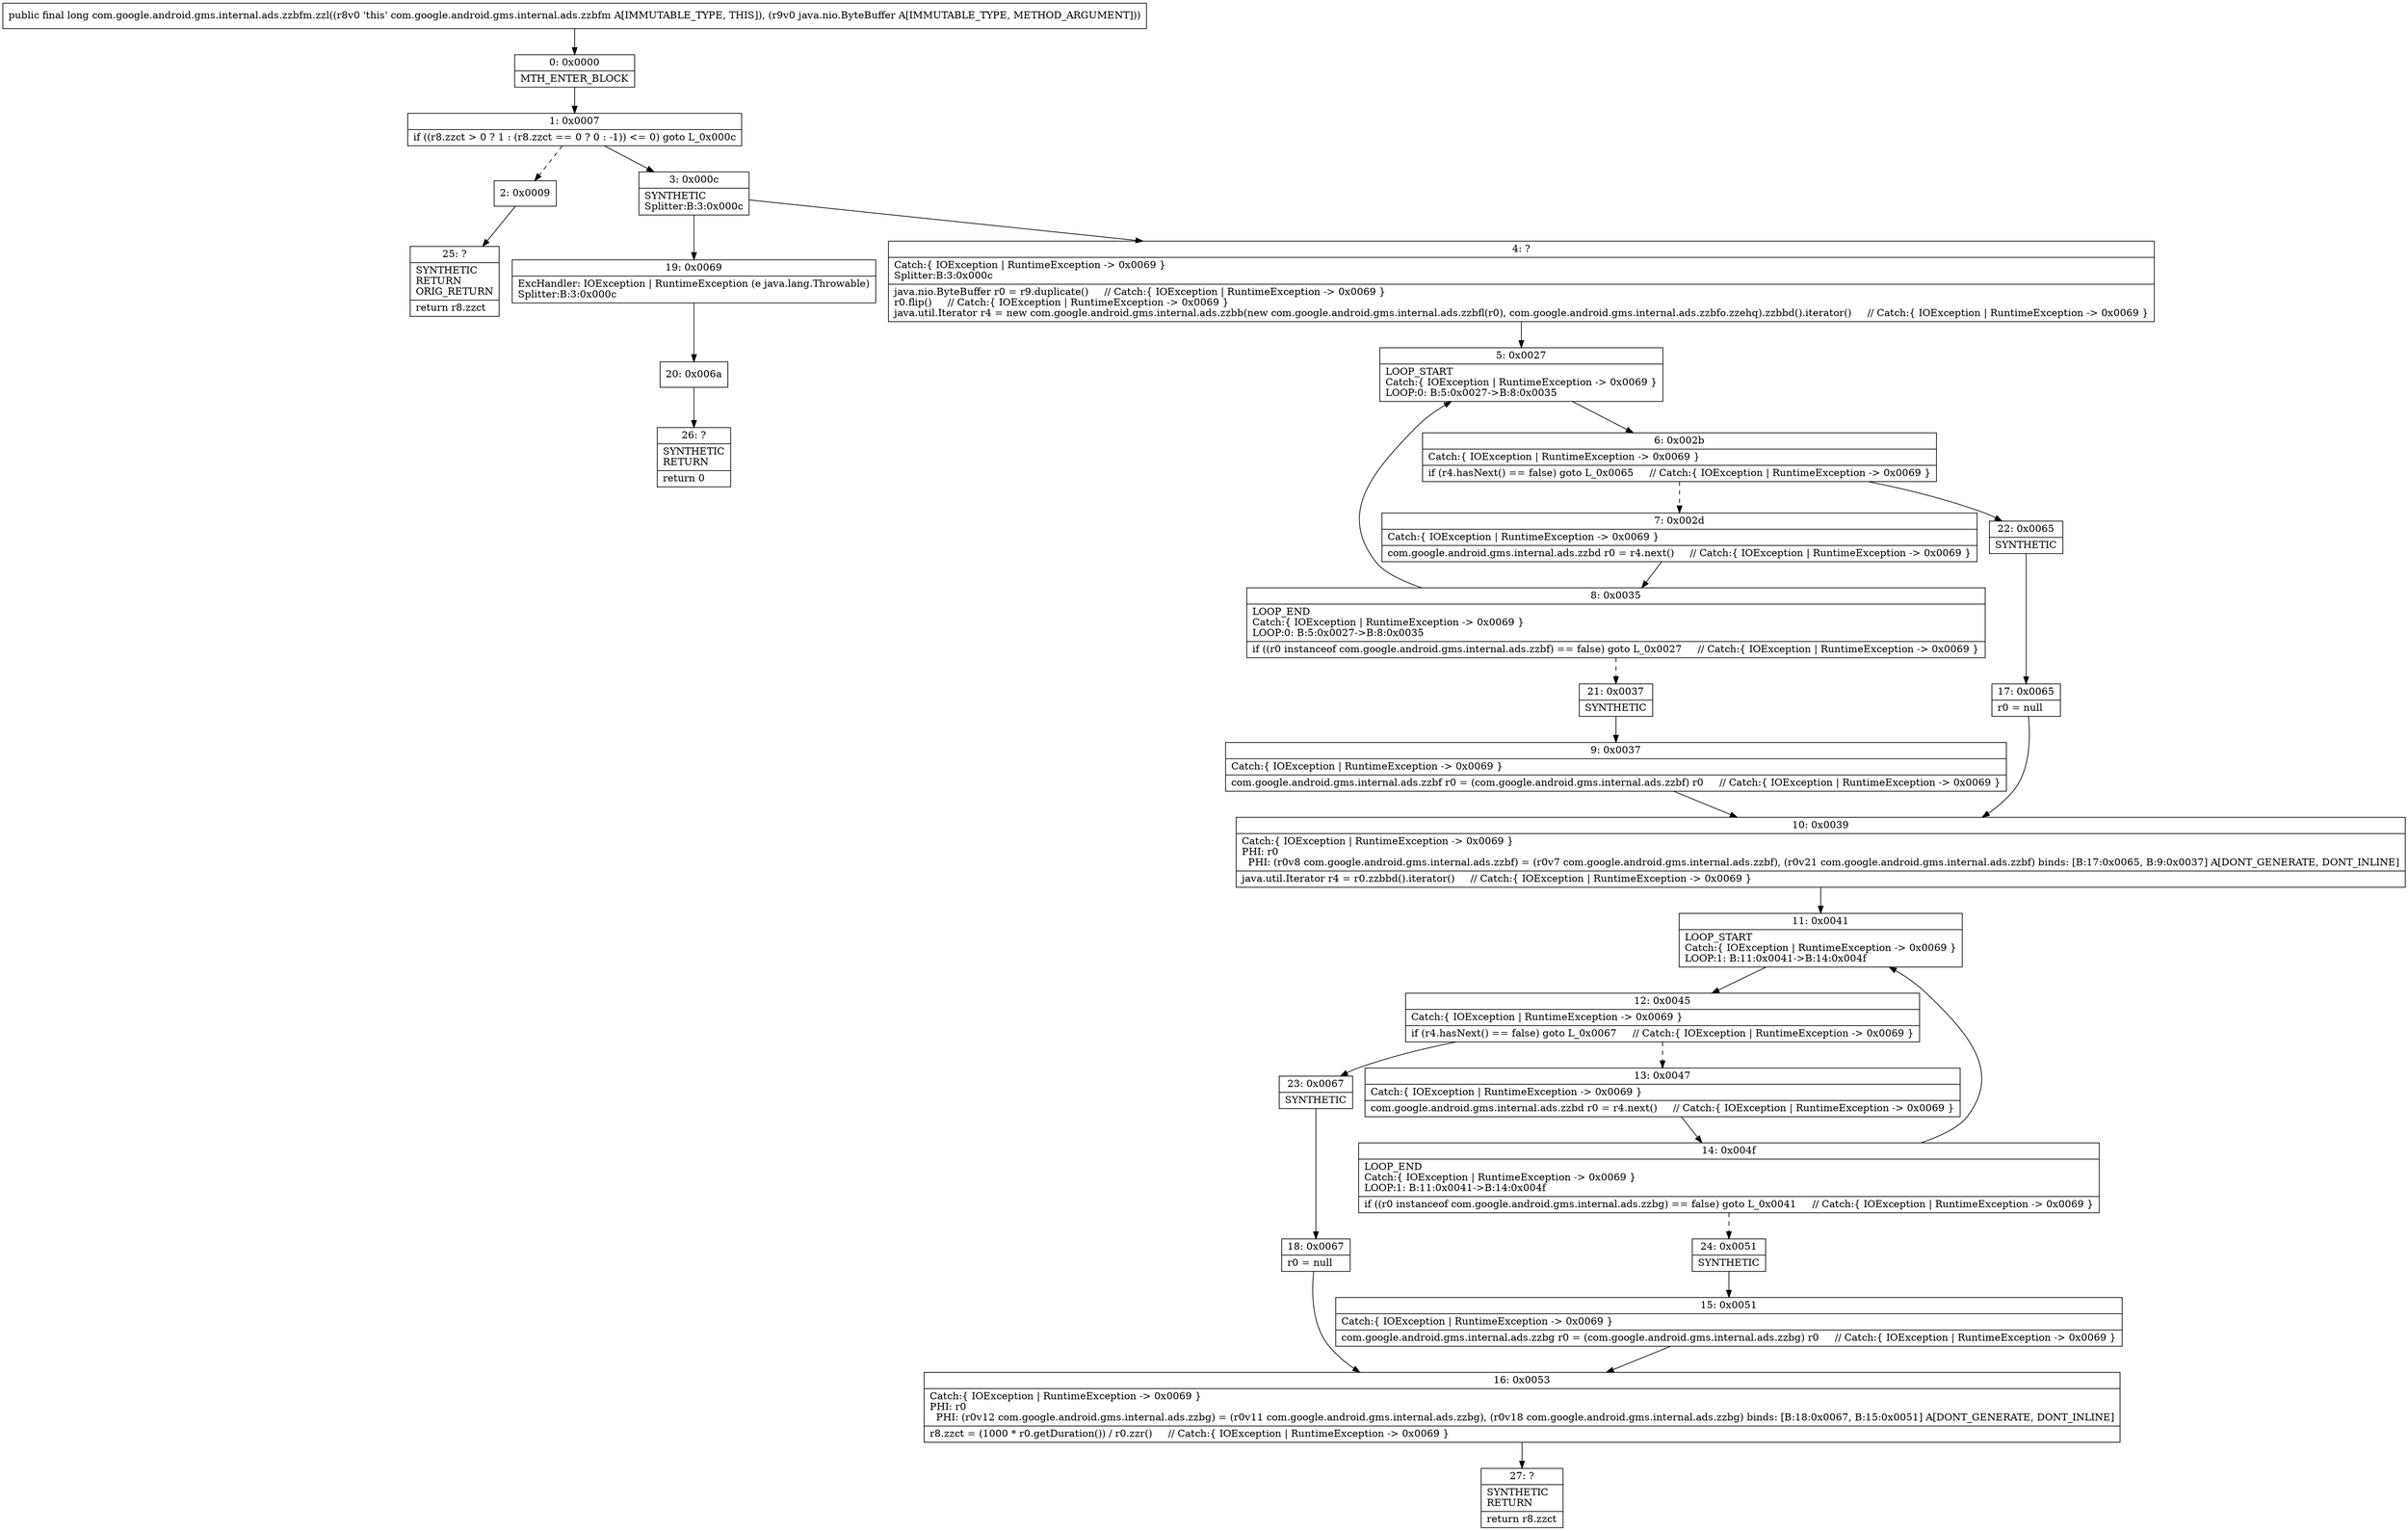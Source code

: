 digraph "CFG forcom.google.android.gms.internal.ads.zzbfm.zzl(Ljava\/nio\/ByteBuffer;)J" {
Node_0 [shape=record,label="{0\:\ 0x0000|MTH_ENTER_BLOCK\l}"];
Node_1 [shape=record,label="{1\:\ 0x0007|if ((r8.zzct \> 0 ? 1 : (r8.zzct == 0 ? 0 : \-1)) \<= 0) goto L_0x000c\l}"];
Node_2 [shape=record,label="{2\:\ 0x0009}"];
Node_3 [shape=record,label="{3\:\ 0x000c|SYNTHETIC\lSplitter:B:3:0x000c\l}"];
Node_4 [shape=record,label="{4\:\ ?|Catch:\{ IOException \| RuntimeException \-\> 0x0069 \}\lSplitter:B:3:0x000c\l|java.nio.ByteBuffer r0 = r9.duplicate()     \/\/ Catch:\{ IOException \| RuntimeException \-\> 0x0069 \}\lr0.flip()     \/\/ Catch:\{ IOException \| RuntimeException \-\> 0x0069 \}\ljava.util.Iterator r4 = new com.google.android.gms.internal.ads.zzbb(new com.google.android.gms.internal.ads.zzbfl(r0), com.google.android.gms.internal.ads.zzbfo.zzehq).zzbbd().iterator()     \/\/ Catch:\{ IOException \| RuntimeException \-\> 0x0069 \}\l}"];
Node_5 [shape=record,label="{5\:\ 0x0027|LOOP_START\lCatch:\{ IOException \| RuntimeException \-\> 0x0069 \}\lLOOP:0: B:5:0x0027\-\>B:8:0x0035\l}"];
Node_6 [shape=record,label="{6\:\ 0x002b|Catch:\{ IOException \| RuntimeException \-\> 0x0069 \}\l|if (r4.hasNext() == false) goto L_0x0065     \/\/ Catch:\{ IOException \| RuntimeException \-\> 0x0069 \}\l}"];
Node_7 [shape=record,label="{7\:\ 0x002d|Catch:\{ IOException \| RuntimeException \-\> 0x0069 \}\l|com.google.android.gms.internal.ads.zzbd r0 = r4.next()     \/\/ Catch:\{ IOException \| RuntimeException \-\> 0x0069 \}\l}"];
Node_8 [shape=record,label="{8\:\ 0x0035|LOOP_END\lCatch:\{ IOException \| RuntimeException \-\> 0x0069 \}\lLOOP:0: B:5:0x0027\-\>B:8:0x0035\l|if ((r0 instanceof com.google.android.gms.internal.ads.zzbf) == false) goto L_0x0027     \/\/ Catch:\{ IOException \| RuntimeException \-\> 0x0069 \}\l}"];
Node_9 [shape=record,label="{9\:\ 0x0037|Catch:\{ IOException \| RuntimeException \-\> 0x0069 \}\l|com.google.android.gms.internal.ads.zzbf r0 = (com.google.android.gms.internal.ads.zzbf) r0     \/\/ Catch:\{ IOException \| RuntimeException \-\> 0x0069 \}\l}"];
Node_10 [shape=record,label="{10\:\ 0x0039|Catch:\{ IOException \| RuntimeException \-\> 0x0069 \}\lPHI: r0 \l  PHI: (r0v8 com.google.android.gms.internal.ads.zzbf) = (r0v7 com.google.android.gms.internal.ads.zzbf), (r0v21 com.google.android.gms.internal.ads.zzbf) binds: [B:17:0x0065, B:9:0x0037] A[DONT_GENERATE, DONT_INLINE]\l|java.util.Iterator r4 = r0.zzbbd().iterator()     \/\/ Catch:\{ IOException \| RuntimeException \-\> 0x0069 \}\l}"];
Node_11 [shape=record,label="{11\:\ 0x0041|LOOP_START\lCatch:\{ IOException \| RuntimeException \-\> 0x0069 \}\lLOOP:1: B:11:0x0041\-\>B:14:0x004f\l}"];
Node_12 [shape=record,label="{12\:\ 0x0045|Catch:\{ IOException \| RuntimeException \-\> 0x0069 \}\l|if (r4.hasNext() == false) goto L_0x0067     \/\/ Catch:\{ IOException \| RuntimeException \-\> 0x0069 \}\l}"];
Node_13 [shape=record,label="{13\:\ 0x0047|Catch:\{ IOException \| RuntimeException \-\> 0x0069 \}\l|com.google.android.gms.internal.ads.zzbd r0 = r4.next()     \/\/ Catch:\{ IOException \| RuntimeException \-\> 0x0069 \}\l}"];
Node_14 [shape=record,label="{14\:\ 0x004f|LOOP_END\lCatch:\{ IOException \| RuntimeException \-\> 0x0069 \}\lLOOP:1: B:11:0x0041\-\>B:14:0x004f\l|if ((r0 instanceof com.google.android.gms.internal.ads.zzbg) == false) goto L_0x0041     \/\/ Catch:\{ IOException \| RuntimeException \-\> 0x0069 \}\l}"];
Node_15 [shape=record,label="{15\:\ 0x0051|Catch:\{ IOException \| RuntimeException \-\> 0x0069 \}\l|com.google.android.gms.internal.ads.zzbg r0 = (com.google.android.gms.internal.ads.zzbg) r0     \/\/ Catch:\{ IOException \| RuntimeException \-\> 0x0069 \}\l}"];
Node_16 [shape=record,label="{16\:\ 0x0053|Catch:\{ IOException \| RuntimeException \-\> 0x0069 \}\lPHI: r0 \l  PHI: (r0v12 com.google.android.gms.internal.ads.zzbg) = (r0v11 com.google.android.gms.internal.ads.zzbg), (r0v18 com.google.android.gms.internal.ads.zzbg) binds: [B:18:0x0067, B:15:0x0051] A[DONT_GENERATE, DONT_INLINE]\l|r8.zzct = (1000 * r0.getDuration()) \/ r0.zzr()     \/\/ Catch:\{ IOException \| RuntimeException \-\> 0x0069 \}\l}"];
Node_17 [shape=record,label="{17\:\ 0x0065|r0 = null\l}"];
Node_18 [shape=record,label="{18\:\ 0x0067|r0 = null\l}"];
Node_19 [shape=record,label="{19\:\ 0x0069|ExcHandler: IOException \| RuntimeException (e java.lang.Throwable)\lSplitter:B:3:0x000c\l}"];
Node_20 [shape=record,label="{20\:\ 0x006a}"];
Node_21 [shape=record,label="{21\:\ 0x0037|SYNTHETIC\l}"];
Node_22 [shape=record,label="{22\:\ 0x0065|SYNTHETIC\l}"];
Node_23 [shape=record,label="{23\:\ 0x0067|SYNTHETIC\l}"];
Node_24 [shape=record,label="{24\:\ 0x0051|SYNTHETIC\l}"];
Node_25 [shape=record,label="{25\:\ ?|SYNTHETIC\lRETURN\lORIG_RETURN\l|return r8.zzct\l}"];
Node_26 [shape=record,label="{26\:\ ?|SYNTHETIC\lRETURN\l|return 0\l}"];
Node_27 [shape=record,label="{27\:\ ?|SYNTHETIC\lRETURN\l|return r8.zzct\l}"];
MethodNode[shape=record,label="{public final long com.google.android.gms.internal.ads.zzbfm.zzl((r8v0 'this' com.google.android.gms.internal.ads.zzbfm A[IMMUTABLE_TYPE, THIS]), (r9v0 java.nio.ByteBuffer A[IMMUTABLE_TYPE, METHOD_ARGUMENT])) }"];
MethodNode -> Node_0;
Node_0 -> Node_1;
Node_1 -> Node_2[style=dashed];
Node_1 -> Node_3;
Node_2 -> Node_25;
Node_3 -> Node_4;
Node_3 -> Node_19;
Node_4 -> Node_5;
Node_5 -> Node_6;
Node_6 -> Node_7[style=dashed];
Node_6 -> Node_22;
Node_7 -> Node_8;
Node_8 -> Node_5;
Node_8 -> Node_21[style=dashed];
Node_9 -> Node_10;
Node_10 -> Node_11;
Node_11 -> Node_12;
Node_12 -> Node_13[style=dashed];
Node_12 -> Node_23;
Node_13 -> Node_14;
Node_14 -> Node_11;
Node_14 -> Node_24[style=dashed];
Node_15 -> Node_16;
Node_16 -> Node_27;
Node_17 -> Node_10;
Node_18 -> Node_16;
Node_19 -> Node_20;
Node_20 -> Node_26;
Node_21 -> Node_9;
Node_22 -> Node_17;
Node_23 -> Node_18;
Node_24 -> Node_15;
}

